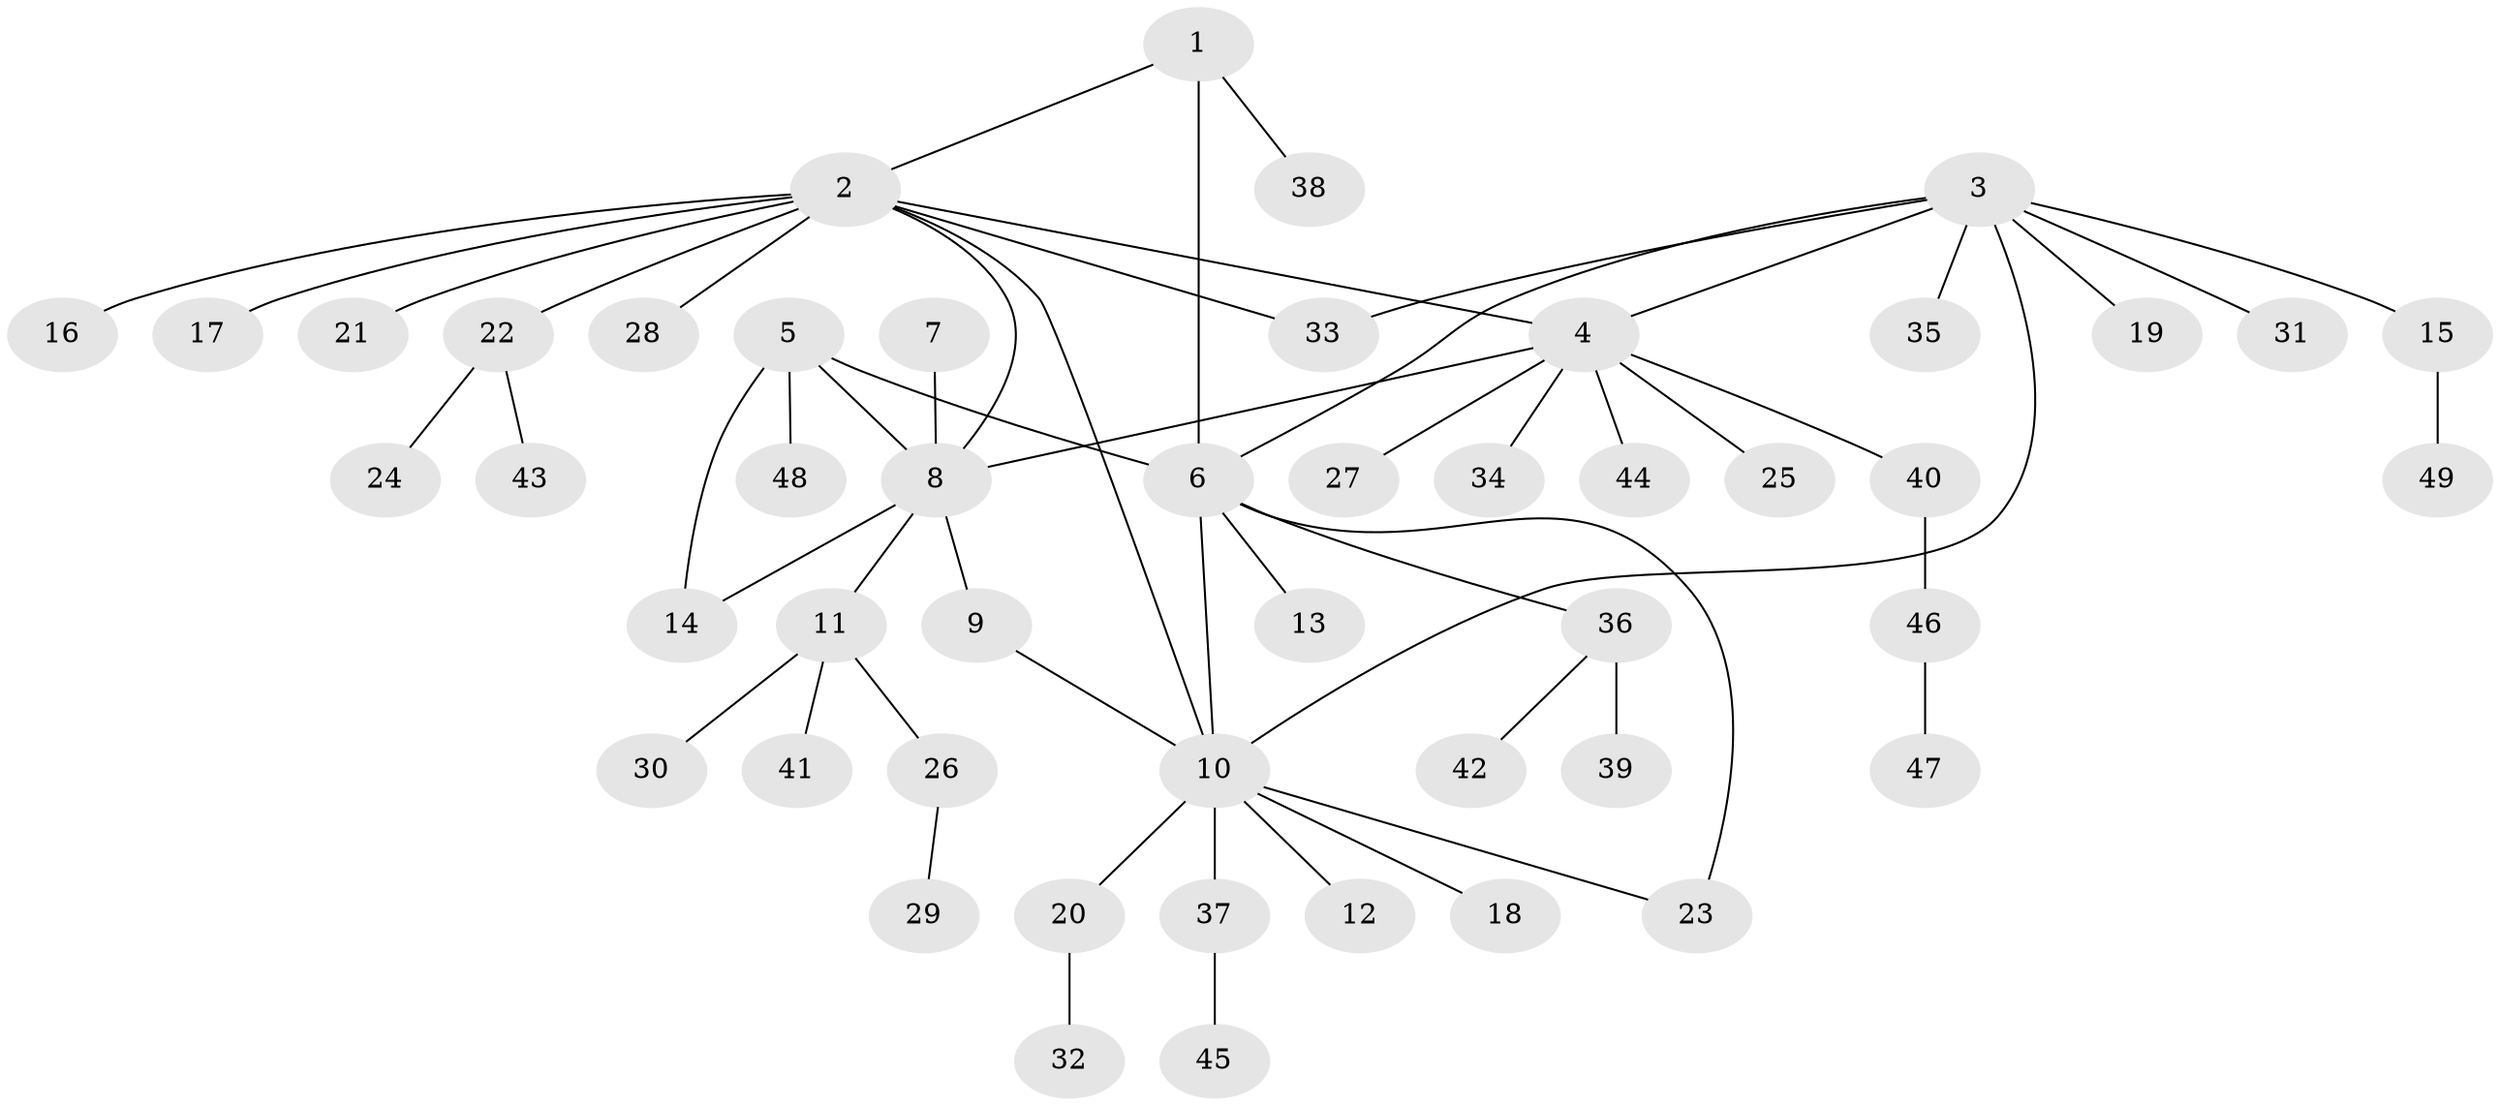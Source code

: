 // coarse degree distribution, {2: 0.23529411764705882, 9: 0.029411764705882353, 14: 0.029411764705882353, 7: 0.029411764705882353, 5: 0.029411764705882353, 1: 0.5882352941176471, 6: 0.029411764705882353, 3: 0.029411764705882353}
// Generated by graph-tools (version 1.1) at 2025/52/02/27/25 19:52:16]
// undirected, 49 vertices, 57 edges
graph export_dot {
graph [start="1"]
  node [color=gray90,style=filled];
  1;
  2;
  3;
  4;
  5;
  6;
  7;
  8;
  9;
  10;
  11;
  12;
  13;
  14;
  15;
  16;
  17;
  18;
  19;
  20;
  21;
  22;
  23;
  24;
  25;
  26;
  27;
  28;
  29;
  30;
  31;
  32;
  33;
  34;
  35;
  36;
  37;
  38;
  39;
  40;
  41;
  42;
  43;
  44;
  45;
  46;
  47;
  48;
  49;
  1 -- 2;
  1 -- 6;
  1 -- 38;
  2 -- 4;
  2 -- 8;
  2 -- 10;
  2 -- 16;
  2 -- 17;
  2 -- 21;
  2 -- 22;
  2 -- 28;
  2 -- 33;
  3 -- 4;
  3 -- 6;
  3 -- 10;
  3 -- 15;
  3 -- 19;
  3 -- 31;
  3 -- 33;
  3 -- 35;
  4 -- 8;
  4 -- 25;
  4 -- 27;
  4 -- 34;
  4 -- 40;
  4 -- 44;
  5 -- 6;
  5 -- 8;
  5 -- 14;
  5 -- 48;
  6 -- 10;
  6 -- 13;
  6 -- 23;
  6 -- 36;
  7 -- 8;
  8 -- 9;
  8 -- 11;
  8 -- 14;
  9 -- 10;
  10 -- 12;
  10 -- 18;
  10 -- 20;
  10 -- 23;
  10 -- 37;
  11 -- 26;
  11 -- 30;
  11 -- 41;
  15 -- 49;
  20 -- 32;
  22 -- 24;
  22 -- 43;
  26 -- 29;
  36 -- 39;
  36 -- 42;
  37 -- 45;
  40 -- 46;
  46 -- 47;
}
